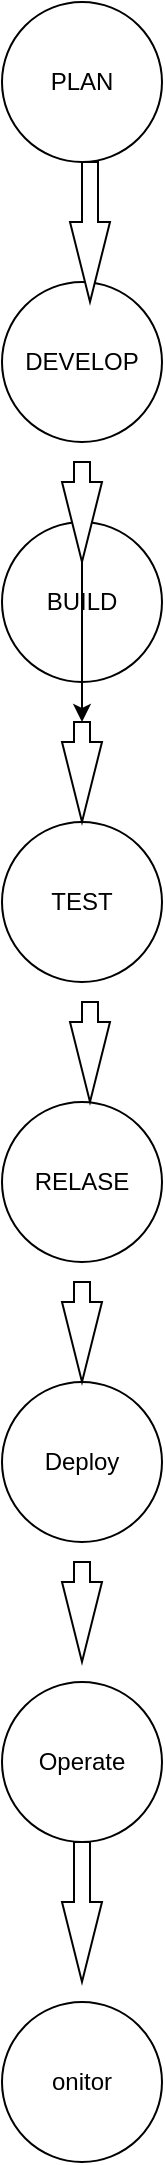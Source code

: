<mxfile version="28.2.0">
  <diagram name="Page-1" id="hbupcDGGQJWf1DSkWxnB">
    <mxGraphModel dx="2037" dy="1061" grid="1" gridSize="10" guides="1" tooltips="1" connect="1" arrows="1" fold="1" page="1" pageScale="1" pageWidth="827" pageHeight="1169" math="0" shadow="0">
      <root>
        <mxCell id="0" />
        <mxCell id="1" parent="0" />
        <mxCell id="4oOhwnG7fQsXk4-Z049N-1" value="Deploy" style="ellipse;whiteSpace=wrap;html=1;aspect=fixed;" vertex="1" parent="1">
          <mxGeometry x="360" y="710" width="80" height="80" as="geometry" />
        </mxCell>
        <mxCell id="4oOhwnG7fQsXk4-Z049N-2" value="PLAN" style="ellipse;whiteSpace=wrap;html=1;aspect=fixed;" vertex="1" parent="1">
          <mxGeometry x="360" y="20" width="80" height="80" as="geometry" />
        </mxCell>
        <mxCell id="4oOhwnG7fQsXk4-Z049N-7" value="TEST" style="ellipse;whiteSpace=wrap;html=1;aspect=fixed;" vertex="1" parent="1">
          <mxGeometry x="360" y="430" width="80" height="80" as="geometry" />
        </mxCell>
        <mxCell id="4oOhwnG7fQsXk4-Z049N-8" value="BUILD" style="ellipse;whiteSpace=wrap;html=1;aspect=fixed;" vertex="1" parent="1">
          <mxGeometry x="360" y="280" width="80" height="80" as="geometry" />
        </mxCell>
        <mxCell id="4oOhwnG7fQsXk4-Z049N-9" value="DEVELOP" style="ellipse;whiteSpace=wrap;html=1;aspect=fixed;" vertex="1" parent="1">
          <mxGeometry x="360" y="160" width="80" height="80" as="geometry" />
        </mxCell>
        <mxCell id="4oOhwnG7fQsXk4-Z049N-11" value="Operate" style="ellipse;whiteSpace=wrap;html=1;aspect=fixed;" vertex="1" parent="1">
          <mxGeometry x="360" y="860" width="80" height="80" as="geometry" />
        </mxCell>
        <mxCell id="4oOhwnG7fQsXk4-Z049N-12" value="onitor" style="ellipse;whiteSpace=wrap;html=1;aspect=fixed;" vertex="1" parent="1">
          <mxGeometry x="360" y="1020" width="80" height="80" as="geometry" />
        </mxCell>
        <mxCell id="4oOhwnG7fQsXk4-Z049N-13" value="RELASE" style="ellipse;whiteSpace=wrap;html=1;aspect=fixed;" vertex="1" parent="1">
          <mxGeometry x="360" y="570" width="80" height="80" as="geometry" />
        </mxCell>
        <mxCell id="4oOhwnG7fQsXk4-Z049N-14" value="" style="html=1;shadow=0;dashed=0;align=center;verticalAlign=middle;shape=mxgraph.arrows2.arrow;dy=0.6;dx=40;direction=south;notch=0;" vertex="1" parent="1">
          <mxGeometry x="390" y="660" width="20" height="50" as="geometry" />
        </mxCell>
        <mxCell id="4oOhwnG7fQsXk4-Z049N-17" value="" style="edgeStyle=orthogonalEdgeStyle;rounded=0;orthogonalLoop=1;jettySize=auto;html=1;" edge="1" parent="1" source="4oOhwnG7fQsXk4-Z049N-15" target="4oOhwnG7fQsXk4-Z049N-16">
          <mxGeometry relative="1" as="geometry" />
        </mxCell>
        <mxCell id="4oOhwnG7fQsXk4-Z049N-15" value="" style="html=1;shadow=0;dashed=0;align=center;verticalAlign=middle;shape=mxgraph.arrows2.arrow;dy=0.6;dx=40;direction=south;notch=0;" vertex="1" parent="1">
          <mxGeometry x="390" y="250" width="20" height="50" as="geometry" />
        </mxCell>
        <mxCell id="4oOhwnG7fQsXk4-Z049N-16" value="" style="html=1;shadow=0;dashed=0;align=center;verticalAlign=middle;shape=mxgraph.arrows2.arrow;dy=0.6;dx=40;direction=south;notch=0;" vertex="1" parent="1">
          <mxGeometry x="390" y="380" width="20" height="50" as="geometry" />
        </mxCell>
        <mxCell id="4oOhwnG7fQsXk4-Z049N-18" value="" style="html=1;shadow=0;dashed=0;align=center;verticalAlign=middle;shape=mxgraph.arrows2.arrow;dy=0.6;dx=40;direction=south;notch=0;" vertex="1" parent="1">
          <mxGeometry x="394" y="520" width="20" height="50" as="geometry" />
        </mxCell>
        <mxCell id="4oOhwnG7fQsXk4-Z049N-19" value="" style="html=1;shadow=0;dashed=0;align=center;verticalAlign=middle;shape=mxgraph.arrows2.arrow;dy=0.6;dx=40;direction=south;notch=0;" vertex="1" parent="1">
          <mxGeometry x="390" y="800" width="20" height="50" as="geometry" />
        </mxCell>
        <mxCell id="4oOhwnG7fQsXk4-Z049N-20" value="" style="html=1;shadow=0;dashed=0;align=center;verticalAlign=middle;shape=mxgraph.arrows2.arrow;dy=0.6;dx=40;direction=south;notch=0;" vertex="1" parent="1">
          <mxGeometry x="390" y="940" width="20" height="70" as="geometry" />
        </mxCell>
        <mxCell id="4oOhwnG7fQsXk4-Z049N-21" value="" style="html=1;shadow=0;dashed=0;align=center;verticalAlign=middle;shape=mxgraph.arrows2.arrow;dy=0.6;dx=40;direction=south;notch=0;" vertex="1" parent="1">
          <mxGeometry x="394" y="100" width="20" height="70" as="geometry" />
        </mxCell>
      </root>
    </mxGraphModel>
  </diagram>
</mxfile>
